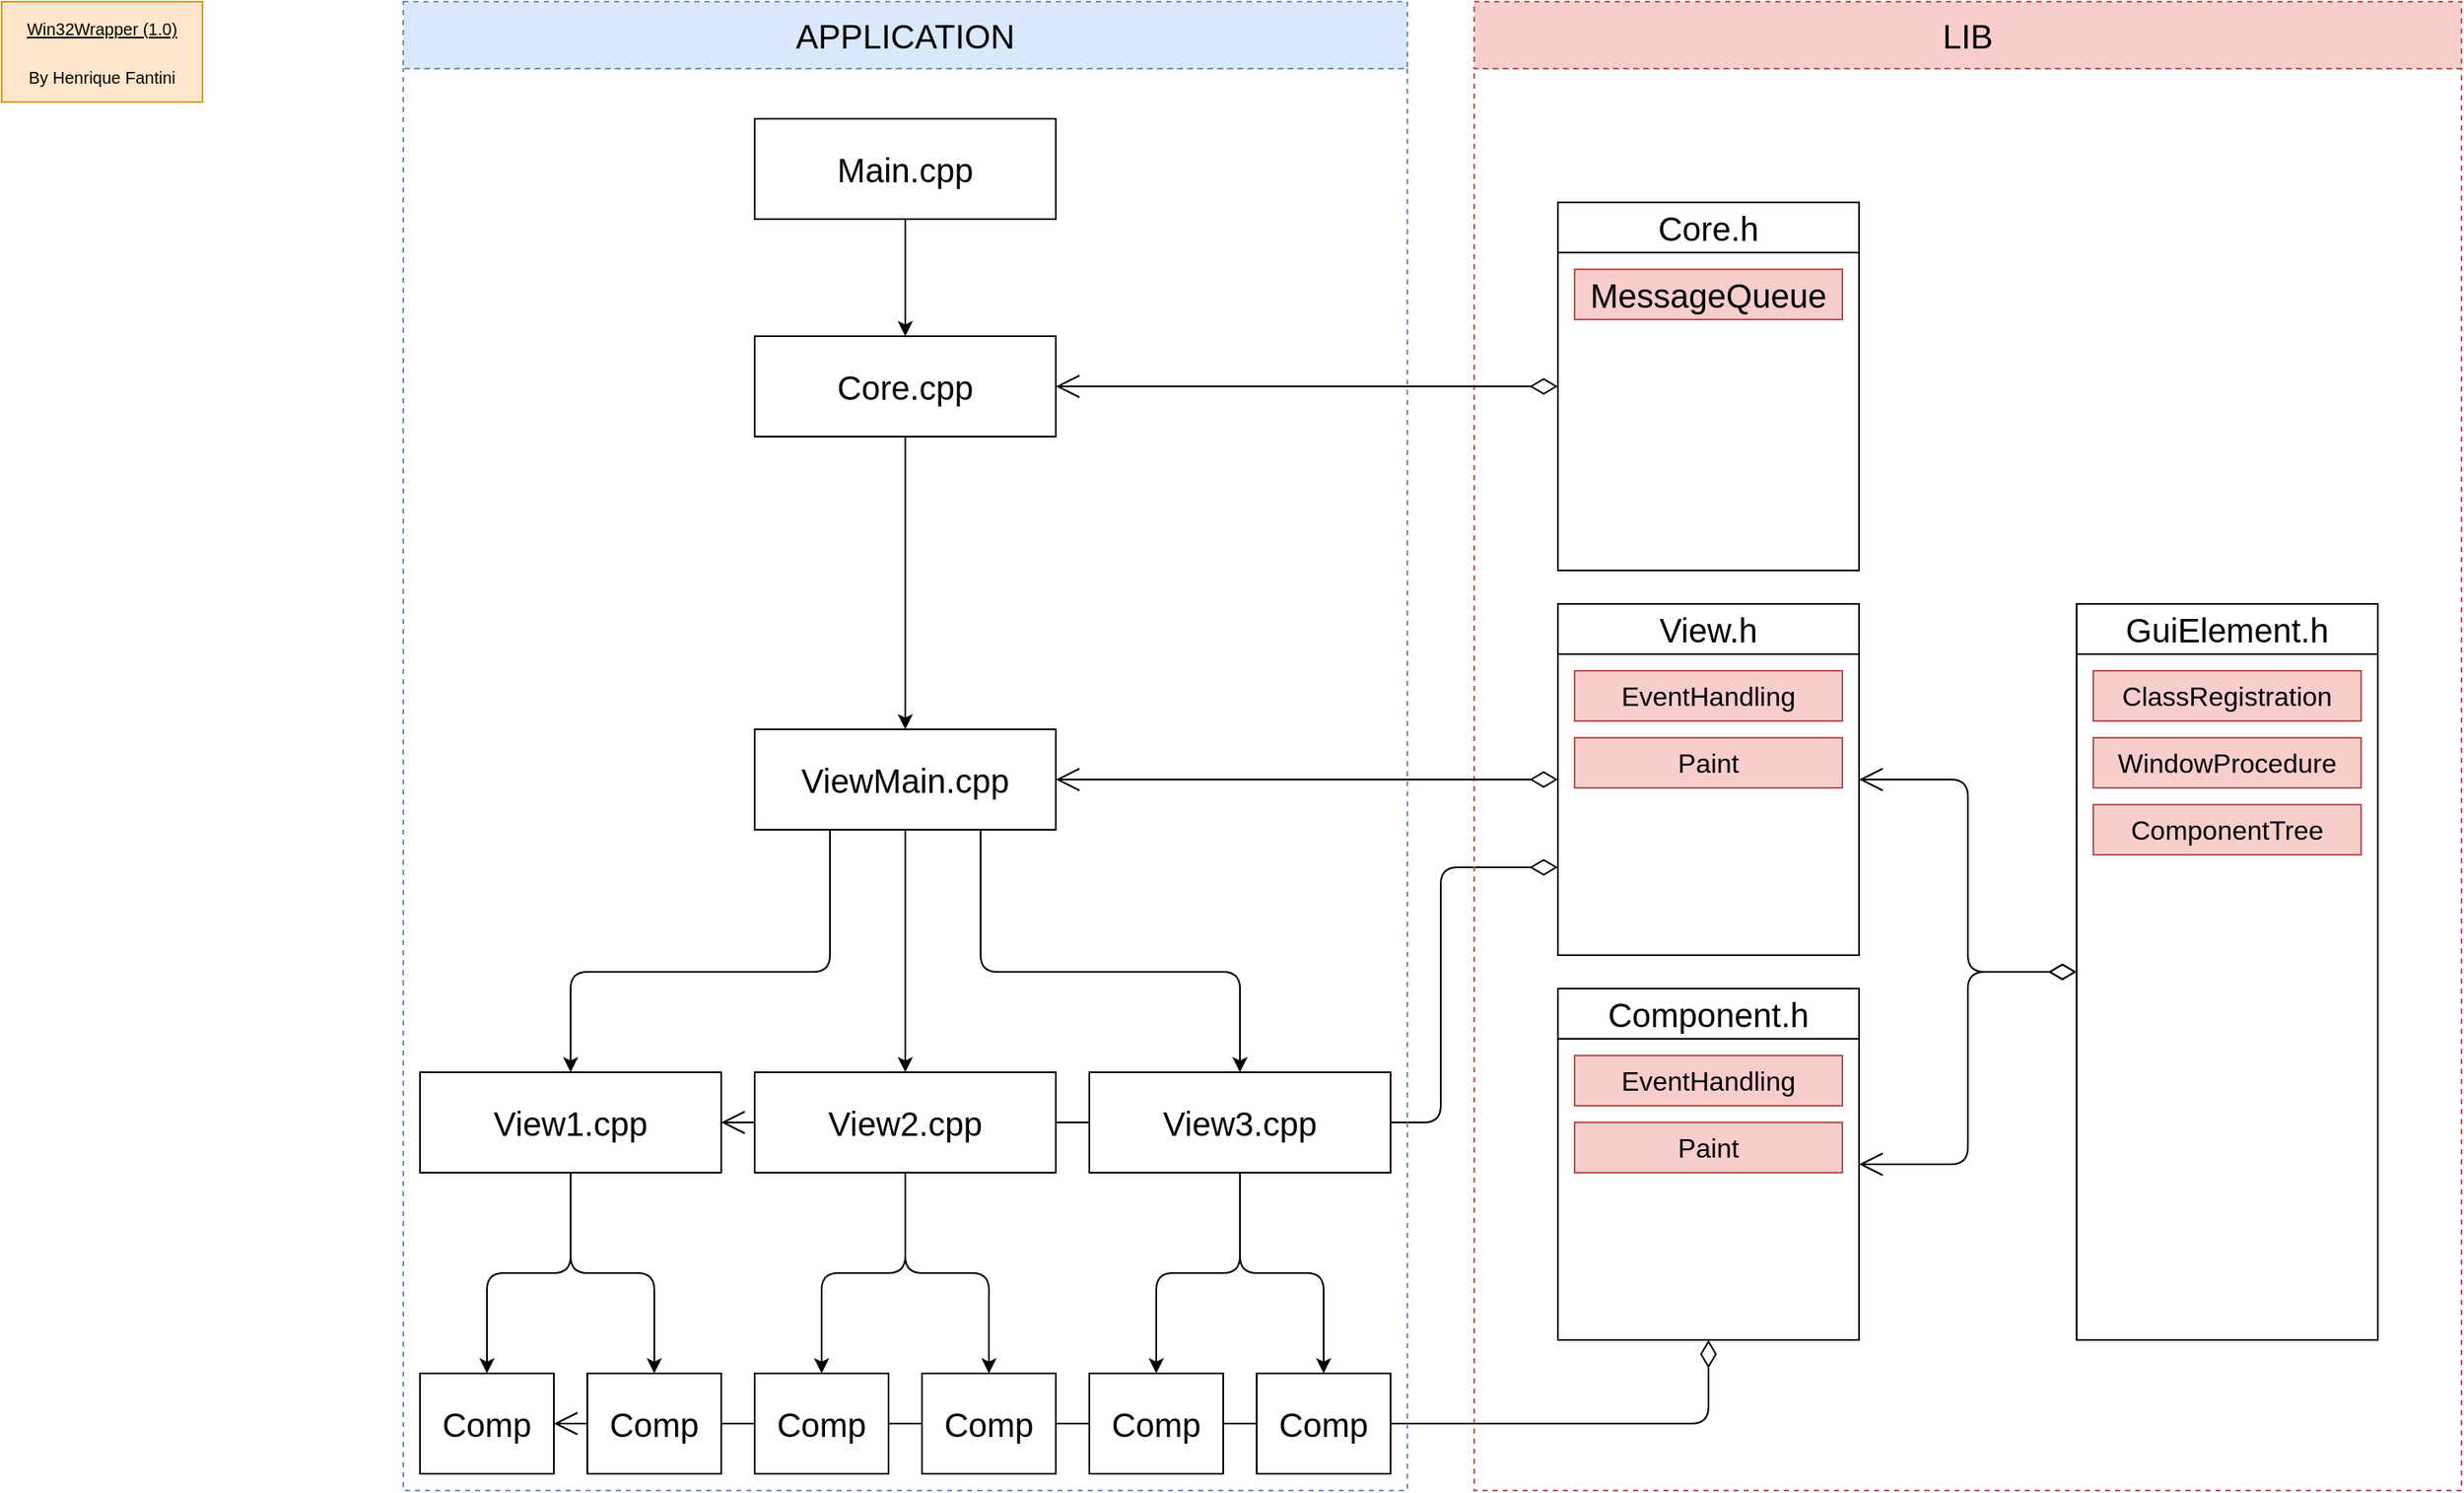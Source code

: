 <mxfile version="13.0.3" type="device"><diagram id="7hPJVLV9L8sDWAFfeV5R" name="Page-1"><mxGraphModel dx="2494" dy="747" grid="1" gridSize="10" guides="1" tooltips="1" connect="1" arrows="1" fold="1" page="1" pageScale="1" pageWidth="827" pageHeight="1169" math="0" shadow="0"><root><mxCell id="0"/><mxCell id="1" parent="0"/><mxCell id="G2KATWFjlkiLdHXeUoU3-62" value="1" style="endArrow=open;html=1;endSize=12;startArrow=diamondThin;startSize=14;startFill=0;edgeStyle=orthogonalEdgeStyle;align=left;verticalAlign=bottom;fontSize=20;exitX=0;exitY=0.75;exitDx=0;exitDy=0;entryX=1;entryY=0.5;entryDx=0;entryDy=0;" edge="1" parent="1" source="G2KATWFjlkiLdHXeUoU3-15" target="G2KATWFjlkiLdHXeUoU3-37"><mxGeometry x="-1" y="3" relative="1" as="geometry"><mxPoint x="560" y="550" as="sourcePoint"/><mxPoint x="400" y="550" as="targetPoint"/><Array as="points"><mxPoint x="460" y="518"/><mxPoint x="460" y="670"/></Array></mxGeometry></mxCell><mxCell id="G2KATWFjlkiLdHXeUoU3-57" value="1" style="endArrow=open;html=1;endSize=12;startArrow=diamondThin;startSize=14;startFill=0;edgeStyle=orthogonalEdgeStyle;align=left;verticalAlign=bottom;fontSize=20;exitX=0.5;exitY=1;exitDx=0;exitDy=0;entryX=1;entryY=0.5;entryDx=0;entryDy=0;" edge="1" parent="1" source="G2KATWFjlkiLdHXeUoU3-29" target="G2KATWFjlkiLdHXeUoU3-40"><mxGeometry x="-1" y="3" relative="1" as="geometry"><mxPoint x="630" y="860" as="sourcePoint"/><mxPoint x="470" y="860" as="targetPoint"/></mxGeometry></mxCell><mxCell id="G2KATWFjlkiLdHXeUoU3-1" value="&lt;span style=&quot;font-size: 10px&quot;&gt;&lt;u&gt;Win32Wrapper (1.0)&lt;/u&gt;&lt;br&gt;&lt;br&gt;By Henrique Fantini&lt;br&gt;&lt;/span&gt;" style="rounded=0;whiteSpace=wrap;html=1;fillColor=#ffe6cc;strokeColor=#d79b00;" vertex="1" parent="1"><mxGeometry x="-400" width="120" height="60" as="geometry"/></mxCell><mxCell id="G2KATWFjlkiLdHXeUoU3-2" value="" style="rounded=0;whiteSpace=wrap;html=1;dashed=1;fillColor=none;strokeColor=#6c8ebf;" vertex="1" parent="1"><mxGeometry x="-160" y="40" width="600" height="850" as="geometry"/></mxCell><mxCell id="G2KATWFjlkiLdHXeUoU3-4" value="" style="rounded=0;whiteSpace=wrap;html=1;dashed=1;fillColor=none;strokeColor=#b85450;" vertex="1" parent="1"><mxGeometry x="480" y="40" width="590" height="850" as="geometry"/></mxCell><mxCell id="G2KATWFjlkiLdHXeUoU3-7" value="LIB" style="rounded=0;whiteSpace=wrap;html=1;dashed=1;fillColor=#f8cecc;strokeColor=#b85450;fontSize=20;" vertex="1" parent="1"><mxGeometry x="480" width="590" height="40" as="geometry"/></mxCell><mxCell id="G2KATWFjlkiLdHXeUoU3-9" value="Main.cpp" style="rounded=0;whiteSpace=wrap;html=1;strokeWidth=1;fontSize=20;" vertex="1" parent="1"><mxGeometry x="50" y="70" width="180" height="60" as="geometry"/></mxCell><mxCell id="G2KATWFjlkiLdHXeUoU3-10" value="" style="rounded=0;whiteSpace=wrap;html=1;strokeWidth=1;fontSize=20;verticalAlign=top;" vertex="1" parent="1"><mxGeometry x="530" y="120" width="180" height="220" as="geometry"/></mxCell><mxCell id="G2KATWFjlkiLdHXeUoU3-12" value="Core.cpp" style="rounded=0;whiteSpace=wrap;html=1;strokeWidth=1;fontSize=20;" vertex="1" parent="1"><mxGeometry x="50" y="200" width="180" height="60" as="geometry"/></mxCell><mxCell id="G2KATWFjlkiLdHXeUoU3-14" value="" style="endArrow=open;html=1;endSize=12;startArrow=diamondThin;startSize=14;startFill=0;edgeStyle=orthogonalEdgeStyle;align=left;verticalAlign=bottom;fontSize=20;entryX=1;entryY=0.5;entryDx=0;entryDy=0;exitX=0;exitY=0.5;exitDx=0;exitDy=0;" edge="1" parent="1" source="G2KATWFjlkiLdHXeUoU3-10" target="G2KATWFjlkiLdHXeUoU3-12"><mxGeometry x="-1" y="3" relative="1" as="geometry"><mxPoint x="520" y="180" as="sourcePoint"/><mxPoint x="680" y="180" as="targetPoint"/></mxGeometry></mxCell><mxCell id="G2KATWFjlkiLdHXeUoU3-15" value="" style="rounded=0;whiteSpace=wrap;html=1;strokeWidth=1;fontSize=20;verticalAlign=top;" vertex="1" parent="1"><mxGeometry x="530" y="360" width="180" height="210" as="geometry"/></mxCell><mxCell id="G2KATWFjlkiLdHXeUoU3-17" value="" style="endArrow=classic;html=1;fontSize=20;exitX=0.5;exitY=1;exitDx=0;exitDy=0;entryX=0.5;entryY=0;entryDx=0;entryDy=0;" edge="1" parent="1" source="G2KATWFjlkiLdHXeUoU3-9" target="G2KATWFjlkiLdHXeUoU3-12"><mxGeometry width="50" height="50" relative="1" as="geometry"><mxPoint x="120" y="350" as="sourcePoint"/><mxPoint x="170" y="300" as="targetPoint"/></mxGeometry></mxCell><mxCell id="G2KATWFjlkiLdHXeUoU3-19" value="" style="endArrow=classic;html=1;fontSize=20;entryX=0.5;entryY=0;entryDx=0;entryDy=0;exitX=0.5;exitY=1;exitDx=0;exitDy=0;" edge="1" parent="1" source="G2KATWFjlkiLdHXeUoU3-12" target="G2KATWFjlkiLdHXeUoU3-20"><mxGeometry width="50" height="50" relative="1" as="geometry"><mxPoint x="139.5" y="330" as="sourcePoint"/><mxPoint x="139.5" y="390" as="targetPoint"/><Array as="points"/></mxGeometry></mxCell><mxCell id="G2KATWFjlkiLdHXeUoU3-20" value="ViewMain.cpp" style="rounded=0;whiteSpace=wrap;html=1;strokeWidth=1;fontSize=20;" vertex="1" parent="1"><mxGeometry x="50" y="435" width="180" height="60" as="geometry"/></mxCell><mxCell id="G2KATWFjlkiLdHXeUoU3-22" value="Core.h" style="rounded=0;whiteSpace=wrap;html=1;strokeWidth=1;fillColor=none;fontSize=20;" vertex="1" parent="1"><mxGeometry x="530" y="120" width="180" height="30" as="geometry"/></mxCell><mxCell id="G2KATWFjlkiLdHXeUoU3-23" value="View.h" style="rounded=0;whiteSpace=wrap;html=1;strokeWidth=1;fillColor=none;fontSize=20;" vertex="1" parent="1"><mxGeometry x="530" y="360" width="180" height="30" as="geometry"/></mxCell><mxCell id="G2KATWFjlkiLdHXeUoU3-29" value="" style="rounded=0;whiteSpace=wrap;html=1;strokeWidth=1;fontSize=20;verticalAlign=top;" vertex="1" parent="1"><mxGeometry x="530" y="590" width="180" height="210" as="geometry"/></mxCell><mxCell id="G2KATWFjlkiLdHXeUoU3-30" value="Component.h" style="rounded=0;whiteSpace=wrap;html=1;strokeWidth=1;fillColor=none;fontSize=20;" vertex="1" parent="1"><mxGeometry x="530" y="590" width="180" height="30" as="geometry"/></mxCell><mxCell id="G2KATWFjlkiLdHXeUoU3-32" value="" style="rounded=0;whiteSpace=wrap;html=1;strokeWidth=1;fontSize=20;verticalAlign=top;" vertex="1" parent="1"><mxGeometry x="840" y="360" width="180" height="440" as="geometry"/></mxCell><mxCell id="G2KATWFjlkiLdHXeUoU3-33" value="GuiElement.h" style="rounded=0;whiteSpace=wrap;html=1;strokeWidth=1;fillColor=none;fontSize=20;" vertex="1" parent="1"><mxGeometry x="840" y="360" width="180" height="30" as="geometry"/></mxCell><mxCell id="G2KATWFjlkiLdHXeUoU3-34" value="" style="endArrow=open;html=1;endSize=12;startArrow=diamondThin;startSize=14;startFill=0;edgeStyle=orthogonalEdgeStyle;align=left;verticalAlign=bottom;fontSize=20;exitX=0;exitY=0.5;exitDx=0;exitDy=0;entryX=1;entryY=0.5;entryDx=0;entryDy=0;" edge="1" parent="1" source="G2KATWFjlkiLdHXeUoU3-32" target="G2KATWFjlkiLdHXeUoU3-15"><mxGeometry x="-1" y="3" relative="1" as="geometry"><mxPoint x="1060" y="150" as="sourcePoint"/><mxPoint x="900" y="150" as="targetPoint"/></mxGeometry></mxCell><mxCell id="G2KATWFjlkiLdHXeUoU3-35" value="" style="endArrow=open;html=1;endSize=12;startArrow=diamondThin;startSize=14;startFill=0;edgeStyle=orthogonalEdgeStyle;align=left;verticalAlign=bottom;fontSize=20;exitX=0;exitY=0.5;exitDx=0;exitDy=0;entryX=1;entryY=0.5;entryDx=0;entryDy=0;" edge="1" parent="1" source="G2KATWFjlkiLdHXeUoU3-32" target="G2KATWFjlkiLdHXeUoU3-29"><mxGeometry x="-1" y="3" relative="1" as="geometry"><mxPoint x="1040" y="159.29" as="sourcePoint"/><mxPoint x="880" y="159.29" as="targetPoint"/></mxGeometry></mxCell><mxCell id="G2KATWFjlkiLdHXeUoU3-36" value="APPLICATION" style="rounded=0;whiteSpace=wrap;html=1;dashed=1;fillColor=#dae8fc;strokeColor=#6c8ebf;fontSize=20;" vertex="1" parent="1"><mxGeometry x="-160" width="600" height="40" as="geometry"/></mxCell><mxCell id="G2KATWFjlkiLdHXeUoU3-37" value="View1.cpp" style="rounded=0;whiteSpace=wrap;html=1;strokeWidth=1;fontSize=20;" vertex="1" parent="1"><mxGeometry x="-150" y="640" width="180" height="60" as="geometry"/></mxCell><mxCell id="G2KATWFjlkiLdHXeUoU3-38" value="View2.cpp" style="rounded=0;whiteSpace=wrap;html=1;strokeWidth=1;fontSize=20;" vertex="1" parent="1"><mxGeometry x="50" y="640" width="180" height="60" as="geometry"/></mxCell><mxCell id="G2KATWFjlkiLdHXeUoU3-39" value="View3.cpp" style="rounded=0;whiteSpace=wrap;html=1;strokeWidth=1;fontSize=20;" vertex="1" parent="1"><mxGeometry x="250" y="640" width="180" height="60" as="geometry"/></mxCell><mxCell id="G2KATWFjlkiLdHXeUoU3-40" value="Comp" style="rounded=0;whiteSpace=wrap;html=1;strokeWidth=1;fontSize=20;" vertex="1" parent="1"><mxGeometry x="-150" y="820" width="80" height="60" as="geometry"/></mxCell><mxCell id="G2KATWFjlkiLdHXeUoU3-42" value="Comp" style="rounded=0;whiteSpace=wrap;html=1;strokeWidth=1;fontSize=20;" vertex="1" parent="1"><mxGeometry x="-50" y="820" width="80" height="60" as="geometry"/></mxCell><mxCell id="G2KATWFjlkiLdHXeUoU3-43" value="Comp" style="rounded=0;whiteSpace=wrap;html=1;strokeWidth=1;fontSize=20;" vertex="1" parent="1"><mxGeometry x="50" y="820" width="80" height="60" as="geometry"/></mxCell><mxCell id="G2KATWFjlkiLdHXeUoU3-44" value="Comp" style="rounded=0;whiteSpace=wrap;html=1;strokeWidth=1;fontSize=20;" vertex="1" parent="1"><mxGeometry x="150" y="820" width="80" height="60" as="geometry"/></mxCell><mxCell id="G2KATWFjlkiLdHXeUoU3-45" value="Comp" style="rounded=0;whiteSpace=wrap;html=1;strokeWidth=1;fontSize=20;" vertex="1" parent="1"><mxGeometry x="250" y="820" width="80" height="60" as="geometry"/></mxCell><mxCell id="G2KATWFjlkiLdHXeUoU3-46" value="Comp" style="rounded=0;whiteSpace=wrap;html=1;strokeWidth=1;fontSize=20;" vertex="1" parent="1"><mxGeometry x="350" y="820" width="80" height="60" as="geometry"/></mxCell><mxCell id="G2KATWFjlkiLdHXeUoU3-47" value="" style="endArrow=classic;html=1;fontSize=20;exitX=0.5;exitY=1;exitDx=0;exitDy=0;entryX=0.5;entryY=0;entryDx=0;entryDy=0;" edge="1" parent="1" source="G2KATWFjlkiLdHXeUoU3-20" target="G2KATWFjlkiLdHXeUoU3-38"><mxGeometry width="50" height="50" relative="1" as="geometry"><mxPoint x="-50" y="550" as="sourcePoint"/><mxPoint y="500" as="targetPoint"/></mxGeometry></mxCell><mxCell id="G2KATWFjlkiLdHXeUoU3-48" value="" style="endArrow=classic;html=1;fontSize=20;exitX=0.25;exitY=1;exitDx=0;exitDy=0;entryX=0.5;entryY=0;entryDx=0;entryDy=0;" edge="1" parent="1" source="G2KATWFjlkiLdHXeUoU3-20" target="G2KATWFjlkiLdHXeUoU3-37"><mxGeometry width="50" height="50" relative="1" as="geometry"><mxPoint x="-50" y="540" as="sourcePoint"/><mxPoint y="490" as="targetPoint"/><Array as="points"><mxPoint x="95" y="580"/><mxPoint x="-60" y="580"/></Array></mxGeometry></mxCell><mxCell id="G2KATWFjlkiLdHXeUoU3-50" value="" style="endArrow=classic;html=1;fontSize=20;exitX=0.75;exitY=1;exitDx=0;exitDy=0;entryX=0.5;entryY=0;entryDx=0;entryDy=0;" edge="1" parent="1" source="G2KATWFjlkiLdHXeUoU3-20" target="G2KATWFjlkiLdHXeUoU3-39"><mxGeometry width="50" height="50" relative="1" as="geometry"><mxPoint x="250" y="610" as="sourcePoint"/><mxPoint x="300" y="560" as="targetPoint"/><Array as="points"><mxPoint x="185" y="580"/><mxPoint x="340" y="580"/></Array></mxGeometry></mxCell><mxCell id="G2KATWFjlkiLdHXeUoU3-51" value="" style="endArrow=classic;html=1;fontSize=20;exitX=0.5;exitY=1;exitDx=0;exitDy=0;entryX=0.5;entryY=0;entryDx=0;entryDy=0;" edge="1" parent="1" source="G2KATWFjlkiLdHXeUoU3-37" target="G2KATWFjlkiLdHXeUoU3-40"><mxGeometry width="50" height="50" relative="1" as="geometry"><mxPoint x="40" y="790" as="sourcePoint"/><mxPoint x="90" y="740" as="targetPoint"/><Array as="points"><mxPoint x="-60" y="760"/><mxPoint x="-110" y="760"/></Array></mxGeometry></mxCell><mxCell id="G2KATWFjlkiLdHXeUoU3-52" value="" style="endArrow=classic;html=1;fontSize=20;exitX=0.5;exitY=1;exitDx=0;exitDy=0;entryX=0.5;entryY=0;entryDx=0;entryDy=0;" edge="1" parent="1" source="G2KATWFjlkiLdHXeUoU3-37" target="G2KATWFjlkiLdHXeUoU3-42"><mxGeometry width="50" height="50" relative="1" as="geometry"><mxPoint x="30" y="790" as="sourcePoint"/><mxPoint x="80" y="740" as="targetPoint"/><Array as="points"><mxPoint x="-60" y="760"/><mxPoint x="-10" y="760"/></Array></mxGeometry></mxCell><mxCell id="G2KATWFjlkiLdHXeUoU3-53" value="" style="endArrow=classic;html=1;fontSize=20;exitX=0.5;exitY=1;exitDx=0;exitDy=0;entryX=0.5;entryY=0;entryDx=0;entryDy=0;" edge="1" parent="1" source="G2KATWFjlkiLdHXeUoU3-38" target="G2KATWFjlkiLdHXeUoU3-43"><mxGeometry width="50" height="50" relative="1" as="geometry"><mxPoint x="170" y="800" as="sourcePoint"/><mxPoint x="220" y="750" as="targetPoint"/><Array as="points"><mxPoint x="140" y="760"/><mxPoint x="90" y="760"/></Array></mxGeometry></mxCell><mxCell id="G2KATWFjlkiLdHXeUoU3-54" value="" style="endArrow=classic;html=1;fontSize=20;exitX=0.5;exitY=1;exitDx=0;exitDy=0;entryX=0.5;entryY=0;entryDx=0;entryDy=0;" edge="1" parent="1" source="G2KATWFjlkiLdHXeUoU3-38" target="G2KATWFjlkiLdHXeUoU3-44"><mxGeometry width="50" height="50" relative="1" as="geometry"><mxPoint x="230" y="790" as="sourcePoint"/><mxPoint x="280" y="740" as="targetPoint"/><Array as="points"><mxPoint x="140" y="760"/><mxPoint x="190" y="760"/></Array></mxGeometry></mxCell><mxCell id="G2KATWFjlkiLdHXeUoU3-55" value="" style="endArrow=classic;html=1;fontSize=20;exitX=0.5;exitY=1;exitDx=0;exitDy=0;entryX=0.5;entryY=0;entryDx=0;entryDy=0;" edge="1" parent="1" source="G2KATWFjlkiLdHXeUoU3-39" target="G2KATWFjlkiLdHXeUoU3-45"><mxGeometry width="50" height="50" relative="1" as="geometry"><mxPoint x="360" y="800" as="sourcePoint"/><mxPoint x="410" y="750" as="targetPoint"/><Array as="points"><mxPoint x="340" y="760"/><mxPoint x="290" y="760"/></Array></mxGeometry></mxCell><mxCell id="G2KATWFjlkiLdHXeUoU3-56" value="" style="endArrow=classic;html=1;fontSize=20;exitX=0.5;exitY=1;exitDx=0;exitDy=0;entryX=0.5;entryY=0;entryDx=0;entryDy=0;" edge="1" parent="1" source="G2KATWFjlkiLdHXeUoU3-39" target="G2KATWFjlkiLdHXeUoU3-46"><mxGeometry width="50" height="50" relative="1" as="geometry"><mxPoint x="570" y="860" as="sourcePoint"/><mxPoint x="620" y="810" as="targetPoint"/><Array as="points"><mxPoint x="340" y="760"/><mxPoint x="390" y="760"/></Array></mxGeometry></mxCell><mxCell id="G2KATWFjlkiLdHXeUoU3-61" value="" style="endArrow=open;html=1;endSize=12;startArrow=diamondThin;startSize=14;startFill=0;edgeStyle=orthogonalEdgeStyle;align=left;verticalAlign=bottom;fontSize=20;entryX=1;entryY=0.5;entryDx=0;entryDy=0;" edge="1" parent="1" source="G2KATWFjlkiLdHXeUoU3-15" target="G2KATWFjlkiLdHXeUoU3-20"><mxGeometry x="-1" y="3" relative="1" as="geometry"><mxPoint x="500" y="450" as="sourcePoint"/><mxPoint x="340" y="450" as="targetPoint"/></mxGeometry></mxCell><mxCell id="G2KATWFjlkiLdHXeUoU3-63" value="MessageQueue" style="rounded=0;whiteSpace=wrap;html=1;strokeWidth=1;fillColor=#f8cecc;fontSize=20;strokeColor=#b85450;" vertex="1" parent="1"><mxGeometry x="540" y="160" width="160" height="30" as="geometry"/></mxCell><mxCell id="G2KATWFjlkiLdHXeUoU3-64" value="WindowProcedure" style="rounded=0;whiteSpace=wrap;html=1;strokeWidth=1;fillColor=#f8cecc;fontSize=16;strokeColor=#b85450;" vertex="1" parent="1"><mxGeometry x="850" y="440" width="160" height="30" as="geometry"/></mxCell><mxCell id="G2KATWFjlkiLdHXeUoU3-66" value="ClassRegistration" style="rounded=0;whiteSpace=wrap;html=1;strokeWidth=1;fillColor=#f8cecc;fontSize=16;strokeColor=#b85450;" vertex="1" parent="1"><mxGeometry x="850" y="400" width="160" height="30" as="geometry"/></mxCell><mxCell id="G2KATWFjlkiLdHXeUoU3-67" value="EventHandling" style="rounded=0;whiteSpace=wrap;html=1;strokeWidth=1;fillColor=#f8cecc;fontSize=16;strokeColor=#b85450;" vertex="1" parent="1"><mxGeometry x="540" y="400" width="160" height="30" as="geometry"/></mxCell><mxCell id="G2KATWFjlkiLdHXeUoU3-68" value="EventHandling" style="rounded=0;whiteSpace=wrap;html=1;strokeWidth=1;fillColor=#f8cecc;fontSize=16;strokeColor=#b85450;" vertex="1" parent="1"><mxGeometry x="540" y="630" width="160" height="30" as="geometry"/></mxCell><mxCell id="G2KATWFjlkiLdHXeUoU3-69" value="ComponentTree" style="rounded=0;whiteSpace=wrap;html=1;strokeWidth=1;fillColor=#f8cecc;fontSize=16;strokeColor=#b85450;" vertex="1" parent="1"><mxGeometry x="850" y="480" width="160" height="30" as="geometry"/></mxCell><mxCell id="G2KATWFjlkiLdHXeUoU3-70" value="Paint" style="rounded=0;whiteSpace=wrap;html=1;strokeWidth=1;fillColor=#f8cecc;fontSize=16;strokeColor=#b85450;" vertex="1" parent="1"><mxGeometry x="540" y="440" width="160" height="30" as="geometry"/></mxCell><mxCell id="G2KATWFjlkiLdHXeUoU3-71" value="Paint" style="rounded=0;whiteSpace=wrap;html=1;strokeWidth=1;fillColor=#f8cecc;fontSize=16;strokeColor=#b85450;" vertex="1" parent="1"><mxGeometry x="540" y="670" width="160" height="30" as="geometry"/></mxCell></root></mxGraphModel></diagram></mxfile>